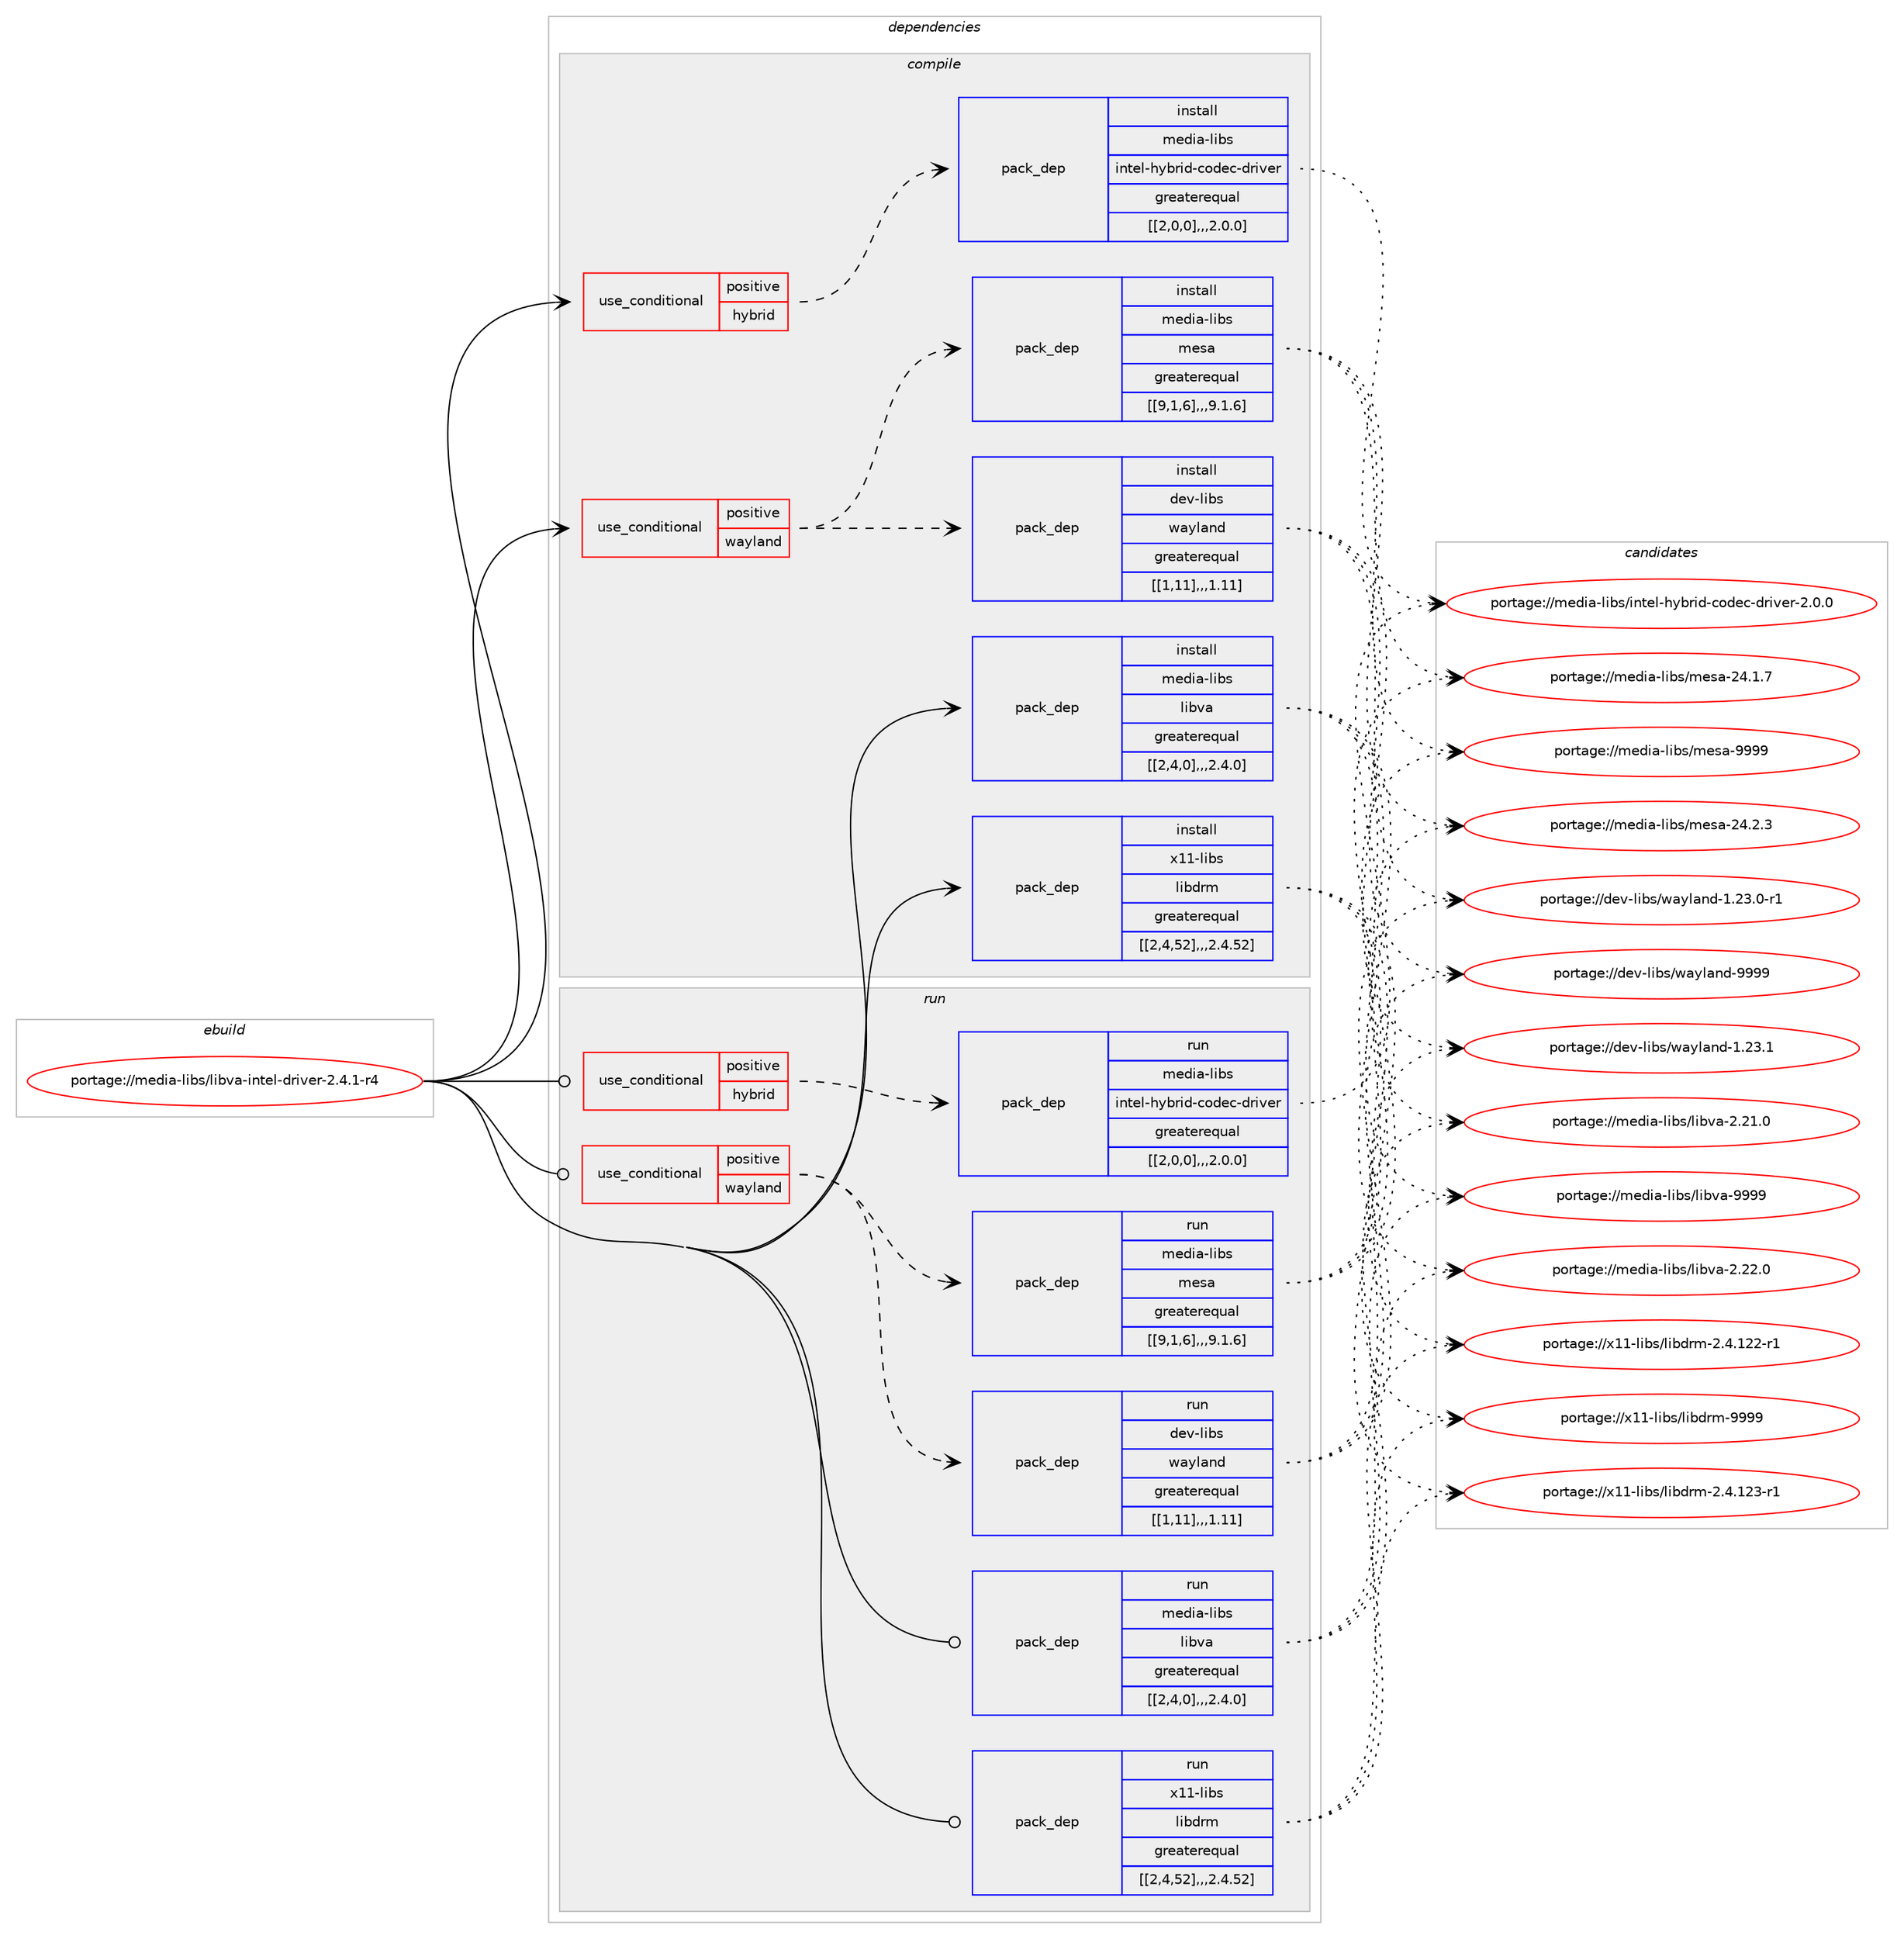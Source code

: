 digraph prolog {

# *************
# Graph options
# *************

newrank=true;
concentrate=true;
compound=true;
graph [rankdir=LR,fontname=Helvetica,fontsize=10,ranksep=1.5];#, ranksep=2.5, nodesep=0.2];
edge  [arrowhead=vee];
node  [fontname=Helvetica,fontsize=10];

# **********
# The ebuild
# **********

subgraph cluster_leftcol {
color=gray;
label=<<i>ebuild</i>>;
id [label="portage://media-libs/libva-intel-driver-2.4.1-r4", color=red, width=4, href="../media-libs/libva-intel-driver-2.4.1-r4.svg"];
}

# ****************
# The dependencies
# ****************

subgraph cluster_midcol {
color=gray;
label=<<i>dependencies</i>>;
subgraph cluster_compile {
fillcolor="#eeeeee";
style=filled;
label=<<i>compile</i>>;
subgraph cond79968 {
dependency312398 [label=<<TABLE BORDER="0" CELLBORDER="1" CELLSPACING="0" CELLPADDING="4"><TR><TD ROWSPAN="3" CELLPADDING="10">use_conditional</TD></TR><TR><TD>positive</TD></TR><TR><TD>hybrid</TD></TR></TABLE>>, shape=none, color=red];
subgraph pack230020 {
dependency312399 [label=<<TABLE BORDER="0" CELLBORDER="1" CELLSPACING="0" CELLPADDING="4" WIDTH="220"><TR><TD ROWSPAN="6" CELLPADDING="30">pack_dep</TD></TR><TR><TD WIDTH="110">install</TD></TR><TR><TD>media-libs</TD></TR><TR><TD>intel-hybrid-codec-driver</TD></TR><TR><TD>greaterequal</TD></TR><TR><TD>[[2,0,0],,,2.0.0]</TD></TR></TABLE>>, shape=none, color=blue];
}
dependency312398:e -> dependency312399:w [weight=20,style="dashed",arrowhead="vee"];
}
id:e -> dependency312398:w [weight=20,style="solid",arrowhead="vee"];
subgraph cond79969 {
dependency312400 [label=<<TABLE BORDER="0" CELLBORDER="1" CELLSPACING="0" CELLPADDING="4"><TR><TD ROWSPAN="3" CELLPADDING="10">use_conditional</TD></TR><TR><TD>positive</TD></TR><TR><TD>wayland</TD></TR></TABLE>>, shape=none, color=red];
subgraph pack230021 {
dependency312401 [label=<<TABLE BORDER="0" CELLBORDER="1" CELLSPACING="0" CELLPADDING="4" WIDTH="220"><TR><TD ROWSPAN="6" CELLPADDING="30">pack_dep</TD></TR><TR><TD WIDTH="110">install</TD></TR><TR><TD>dev-libs</TD></TR><TR><TD>wayland</TD></TR><TR><TD>greaterequal</TD></TR><TR><TD>[[1,11],,,1.11]</TD></TR></TABLE>>, shape=none, color=blue];
}
dependency312400:e -> dependency312401:w [weight=20,style="dashed",arrowhead="vee"];
subgraph pack230022 {
dependency312402 [label=<<TABLE BORDER="0" CELLBORDER="1" CELLSPACING="0" CELLPADDING="4" WIDTH="220"><TR><TD ROWSPAN="6" CELLPADDING="30">pack_dep</TD></TR><TR><TD WIDTH="110">install</TD></TR><TR><TD>media-libs</TD></TR><TR><TD>mesa</TD></TR><TR><TD>greaterequal</TD></TR><TR><TD>[[9,1,6],,,9.1.6]</TD></TR></TABLE>>, shape=none, color=blue];
}
dependency312400:e -> dependency312402:w [weight=20,style="dashed",arrowhead="vee"];
}
id:e -> dependency312400:w [weight=20,style="solid",arrowhead="vee"];
subgraph pack230023 {
dependency312403 [label=<<TABLE BORDER="0" CELLBORDER="1" CELLSPACING="0" CELLPADDING="4" WIDTH="220"><TR><TD ROWSPAN="6" CELLPADDING="30">pack_dep</TD></TR><TR><TD WIDTH="110">install</TD></TR><TR><TD>media-libs</TD></TR><TR><TD>libva</TD></TR><TR><TD>greaterequal</TD></TR><TR><TD>[[2,4,0],,,2.4.0]</TD></TR></TABLE>>, shape=none, color=blue];
}
id:e -> dependency312403:w [weight=20,style="solid",arrowhead="vee"];
subgraph pack230024 {
dependency312404 [label=<<TABLE BORDER="0" CELLBORDER="1" CELLSPACING="0" CELLPADDING="4" WIDTH="220"><TR><TD ROWSPAN="6" CELLPADDING="30">pack_dep</TD></TR><TR><TD WIDTH="110">install</TD></TR><TR><TD>x11-libs</TD></TR><TR><TD>libdrm</TD></TR><TR><TD>greaterequal</TD></TR><TR><TD>[[2,4,52],,,2.4.52]</TD></TR></TABLE>>, shape=none, color=blue];
}
id:e -> dependency312404:w [weight=20,style="solid",arrowhead="vee"];
}
subgraph cluster_compileandrun {
fillcolor="#eeeeee";
style=filled;
label=<<i>compile and run</i>>;
}
subgraph cluster_run {
fillcolor="#eeeeee";
style=filled;
label=<<i>run</i>>;
subgraph cond79970 {
dependency312405 [label=<<TABLE BORDER="0" CELLBORDER="1" CELLSPACING="0" CELLPADDING="4"><TR><TD ROWSPAN="3" CELLPADDING="10">use_conditional</TD></TR><TR><TD>positive</TD></TR><TR><TD>hybrid</TD></TR></TABLE>>, shape=none, color=red];
subgraph pack230025 {
dependency312406 [label=<<TABLE BORDER="0" CELLBORDER="1" CELLSPACING="0" CELLPADDING="4" WIDTH="220"><TR><TD ROWSPAN="6" CELLPADDING="30">pack_dep</TD></TR><TR><TD WIDTH="110">run</TD></TR><TR><TD>media-libs</TD></TR><TR><TD>intel-hybrid-codec-driver</TD></TR><TR><TD>greaterequal</TD></TR><TR><TD>[[2,0,0],,,2.0.0]</TD></TR></TABLE>>, shape=none, color=blue];
}
dependency312405:e -> dependency312406:w [weight=20,style="dashed",arrowhead="vee"];
}
id:e -> dependency312405:w [weight=20,style="solid",arrowhead="odot"];
subgraph cond79971 {
dependency312407 [label=<<TABLE BORDER="0" CELLBORDER="1" CELLSPACING="0" CELLPADDING="4"><TR><TD ROWSPAN="3" CELLPADDING="10">use_conditional</TD></TR><TR><TD>positive</TD></TR><TR><TD>wayland</TD></TR></TABLE>>, shape=none, color=red];
subgraph pack230026 {
dependency312408 [label=<<TABLE BORDER="0" CELLBORDER="1" CELLSPACING="0" CELLPADDING="4" WIDTH="220"><TR><TD ROWSPAN="6" CELLPADDING="30">pack_dep</TD></TR><TR><TD WIDTH="110">run</TD></TR><TR><TD>dev-libs</TD></TR><TR><TD>wayland</TD></TR><TR><TD>greaterequal</TD></TR><TR><TD>[[1,11],,,1.11]</TD></TR></TABLE>>, shape=none, color=blue];
}
dependency312407:e -> dependency312408:w [weight=20,style="dashed",arrowhead="vee"];
subgraph pack230027 {
dependency312409 [label=<<TABLE BORDER="0" CELLBORDER="1" CELLSPACING="0" CELLPADDING="4" WIDTH="220"><TR><TD ROWSPAN="6" CELLPADDING="30">pack_dep</TD></TR><TR><TD WIDTH="110">run</TD></TR><TR><TD>media-libs</TD></TR><TR><TD>mesa</TD></TR><TR><TD>greaterequal</TD></TR><TR><TD>[[9,1,6],,,9.1.6]</TD></TR></TABLE>>, shape=none, color=blue];
}
dependency312407:e -> dependency312409:w [weight=20,style="dashed",arrowhead="vee"];
}
id:e -> dependency312407:w [weight=20,style="solid",arrowhead="odot"];
subgraph pack230028 {
dependency312410 [label=<<TABLE BORDER="0" CELLBORDER="1" CELLSPACING="0" CELLPADDING="4" WIDTH="220"><TR><TD ROWSPAN="6" CELLPADDING="30">pack_dep</TD></TR><TR><TD WIDTH="110">run</TD></TR><TR><TD>media-libs</TD></TR><TR><TD>libva</TD></TR><TR><TD>greaterequal</TD></TR><TR><TD>[[2,4,0],,,2.4.0]</TD></TR></TABLE>>, shape=none, color=blue];
}
id:e -> dependency312410:w [weight=20,style="solid",arrowhead="odot"];
subgraph pack230029 {
dependency312411 [label=<<TABLE BORDER="0" CELLBORDER="1" CELLSPACING="0" CELLPADDING="4" WIDTH="220"><TR><TD ROWSPAN="6" CELLPADDING="30">pack_dep</TD></TR><TR><TD WIDTH="110">run</TD></TR><TR><TD>x11-libs</TD></TR><TR><TD>libdrm</TD></TR><TR><TD>greaterequal</TD></TR><TR><TD>[[2,4,52],,,2.4.52]</TD></TR></TABLE>>, shape=none, color=blue];
}
id:e -> dependency312411:w [weight=20,style="solid",arrowhead="odot"];
}
}

# **************
# The candidates
# **************

subgraph cluster_choices {
rank=same;
color=gray;
label=<<i>candidates</i>>;

subgraph choice230020 {
color=black;
nodesep=1;
choice10910110010597451081059811547105110116101108451041219811410510045991111001019945100114105118101114455046484648 [label="portage://media-libs/intel-hybrid-codec-driver-2.0.0", color=red, width=4,href="../media-libs/intel-hybrid-codec-driver-2.0.0.svg"];
dependency312399:e -> choice10910110010597451081059811547105110116101108451041219811410510045991111001019945100114105118101114455046484648:w [style=dotted,weight="100"];
}
subgraph choice230021 {
color=black;
nodesep=1;
choice10010111845108105981154711997121108971101004557575757 [label="portage://dev-libs/wayland-9999", color=red, width=4,href="../dev-libs/wayland-9999.svg"];
choice100101118451081059811547119971211089711010045494650514649 [label="portage://dev-libs/wayland-1.23.1", color=red, width=4,href="../dev-libs/wayland-1.23.1.svg"];
choice1001011184510810598115471199712110897110100454946505146484511449 [label="portage://dev-libs/wayland-1.23.0-r1", color=red, width=4,href="../dev-libs/wayland-1.23.0-r1.svg"];
dependency312401:e -> choice10010111845108105981154711997121108971101004557575757:w [style=dotted,weight="100"];
dependency312401:e -> choice100101118451081059811547119971211089711010045494650514649:w [style=dotted,weight="100"];
dependency312401:e -> choice1001011184510810598115471199712110897110100454946505146484511449:w [style=dotted,weight="100"];
}
subgraph choice230022 {
color=black;
nodesep=1;
choice10910110010597451081059811547109101115974557575757 [label="portage://media-libs/mesa-9999", color=red, width=4,href="../media-libs/mesa-9999.svg"];
choice109101100105974510810598115471091011159745505246504651 [label="portage://media-libs/mesa-24.2.3", color=red, width=4,href="../media-libs/mesa-24.2.3.svg"];
choice109101100105974510810598115471091011159745505246494655 [label="portage://media-libs/mesa-24.1.7", color=red, width=4,href="../media-libs/mesa-24.1.7.svg"];
dependency312402:e -> choice10910110010597451081059811547109101115974557575757:w [style=dotted,weight="100"];
dependency312402:e -> choice109101100105974510810598115471091011159745505246504651:w [style=dotted,weight="100"];
dependency312402:e -> choice109101100105974510810598115471091011159745505246494655:w [style=dotted,weight="100"];
}
subgraph choice230023 {
color=black;
nodesep=1;
choice1091011001059745108105981154710810598118974557575757 [label="portage://media-libs/libva-9999", color=red, width=4,href="../media-libs/libva-9999.svg"];
choice10910110010597451081059811547108105981189745504650504648 [label="portage://media-libs/libva-2.22.0", color=red, width=4,href="../media-libs/libva-2.22.0.svg"];
choice10910110010597451081059811547108105981189745504650494648 [label="portage://media-libs/libva-2.21.0", color=red, width=4,href="../media-libs/libva-2.21.0.svg"];
dependency312403:e -> choice1091011001059745108105981154710810598118974557575757:w [style=dotted,weight="100"];
dependency312403:e -> choice10910110010597451081059811547108105981189745504650504648:w [style=dotted,weight="100"];
dependency312403:e -> choice10910110010597451081059811547108105981189745504650494648:w [style=dotted,weight="100"];
}
subgraph choice230024 {
color=black;
nodesep=1;
choice1204949451081059811547108105981001141094557575757 [label="portage://x11-libs/libdrm-9999", color=red, width=4,href="../x11-libs/libdrm-9999.svg"];
choice12049494510810598115471081059810011410945504652464950514511449 [label="portage://x11-libs/libdrm-2.4.123-r1", color=red, width=4,href="../x11-libs/libdrm-2.4.123-r1.svg"];
choice12049494510810598115471081059810011410945504652464950504511449 [label="portage://x11-libs/libdrm-2.4.122-r1", color=red, width=4,href="../x11-libs/libdrm-2.4.122-r1.svg"];
dependency312404:e -> choice1204949451081059811547108105981001141094557575757:w [style=dotted,weight="100"];
dependency312404:e -> choice12049494510810598115471081059810011410945504652464950514511449:w [style=dotted,weight="100"];
dependency312404:e -> choice12049494510810598115471081059810011410945504652464950504511449:w [style=dotted,weight="100"];
}
subgraph choice230025 {
color=black;
nodesep=1;
choice10910110010597451081059811547105110116101108451041219811410510045991111001019945100114105118101114455046484648 [label="portage://media-libs/intel-hybrid-codec-driver-2.0.0", color=red, width=4,href="../media-libs/intel-hybrid-codec-driver-2.0.0.svg"];
dependency312406:e -> choice10910110010597451081059811547105110116101108451041219811410510045991111001019945100114105118101114455046484648:w [style=dotted,weight="100"];
}
subgraph choice230026 {
color=black;
nodesep=1;
choice10010111845108105981154711997121108971101004557575757 [label="portage://dev-libs/wayland-9999", color=red, width=4,href="../dev-libs/wayland-9999.svg"];
choice100101118451081059811547119971211089711010045494650514649 [label="portage://dev-libs/wayland-1.23.1", color=red, width=4,href="../dev-libs/wayland-1.23.1.svg"];
choice1001011184510810598115471199712110897110100454946505146484511449 [label="portage://dev-libs/wayland-1.23.0-r1", color=red, width=4,href="../dev-libs/wayland-1.23.0-r1.svg"];
dependency312408:e -> choice10010111845108105981154711997121108971101004557575757:w [style=dotted,weight="100"];
dependency312408:e -> choice100101118451081059811547119971211089711010045494650514649:w [style=dotted,weight="100"];
dependency312408:e -> choice1001011184510810598115471199712110897110100454946505146484511449:w [style=dotted,weight="100"];
}
subgraph choice230027 {
color=black;
nodesep=1;
choice10910110010597451081059811547109101115974557575757 [label="portage://media-libs/mesa-9999", color=red, width=4,href="../media-libs/mesa-9999.svg"];
choice109101100105974510810598115471091011159745505246504651 [label="portage://media-libs/mesa-24.2.3", color=red, width=4,href="../media-libs/mesa-24.2.3.svg"];
choice109101100105974510810598115471091011159745505246494655 [label="portage://media-libs/mesa-24.1.7", color=red, width=4,href="../media-libs/mesa-24.1.7.svg"];
dependency312409:e -> choice10910110010597451081059811547109101115974557575757:w [style=dotted,weight="100"];
dependency312409:e -> choice109101100105974510810598115471091011159745505246504651:w [style=dotted,weight="100"];
dependency312409:e -> choice109101100105974510810598115471091011159745505246494655:w [style=dotted,weight="100"];
}
subgraph choice230028 {
color=black;
nodesep=1;
choice1091011001059745108105981154710810598118974557575757 [label="portage://media-libs/libva-9999", color=red, width=4,href="../media-libs/libva-9999.svg"];
choice10910110010597451081059811547108105981189745504650504648 [label="portage://media-libs/libva-2.22.0", color=red, width=4,href="../media-libs/libva-2.22.0.svg"];
choice10910110010597451081059811547108105981189745504650494648 [label="portage://media-libs/libva-2.21.0", color=red, width=4,href="../media-libs/libva-2.21.0.svg"];
dependency312410:e -> choice1091011001059745108105981154710810598118974557575757:w [style=dotted,weight="100"];
dependency312410:e -> choice10910110010597451081059811547108105981189745504650504648:w [style=dotted,weight="100"];
dependency312410:e -> choice10910110010597451081059811547108105981189745504650494648:w [style=dotted,weight="100"];
}
subgraph choice230029 {
color=black;
nodesep=1;
choice1204949451081059811547108105981001141094557575757 [label="portage://x11-libs/libdrm-9999", color=red, width=4,href="../x11-libs/libdrm-9999.svg"];
choice12049494510810598115471081059810011410945504652464950514511449 [label="portage://x11-libs/libdrm-2.4.123-r1", color=red, width=4,href="../x11-libs/libdrm-2.4.123-r1.svg"];
choice12049494510810598115471081059810011410945504652464950504511449 [label="portage://x11-libs/libdrm-2.4.122-r1", color=red, width=4,href="../x11-libs/libdrm-2.4.122-r1.svg"];
dependency312411:e -> choice1204949451081059811547108105981001141094557575757:w [style=dotted,weight="100"];
dependency312411:e -> choice12049494510810598115471081059810011410945504652464950514511449:w [style=dotted,weight="100"];
dependency312411:e -> choice12049494510810598115471081059810011410945504652464950504511449:w [style=dotted,weight="100"];
}
}

}
